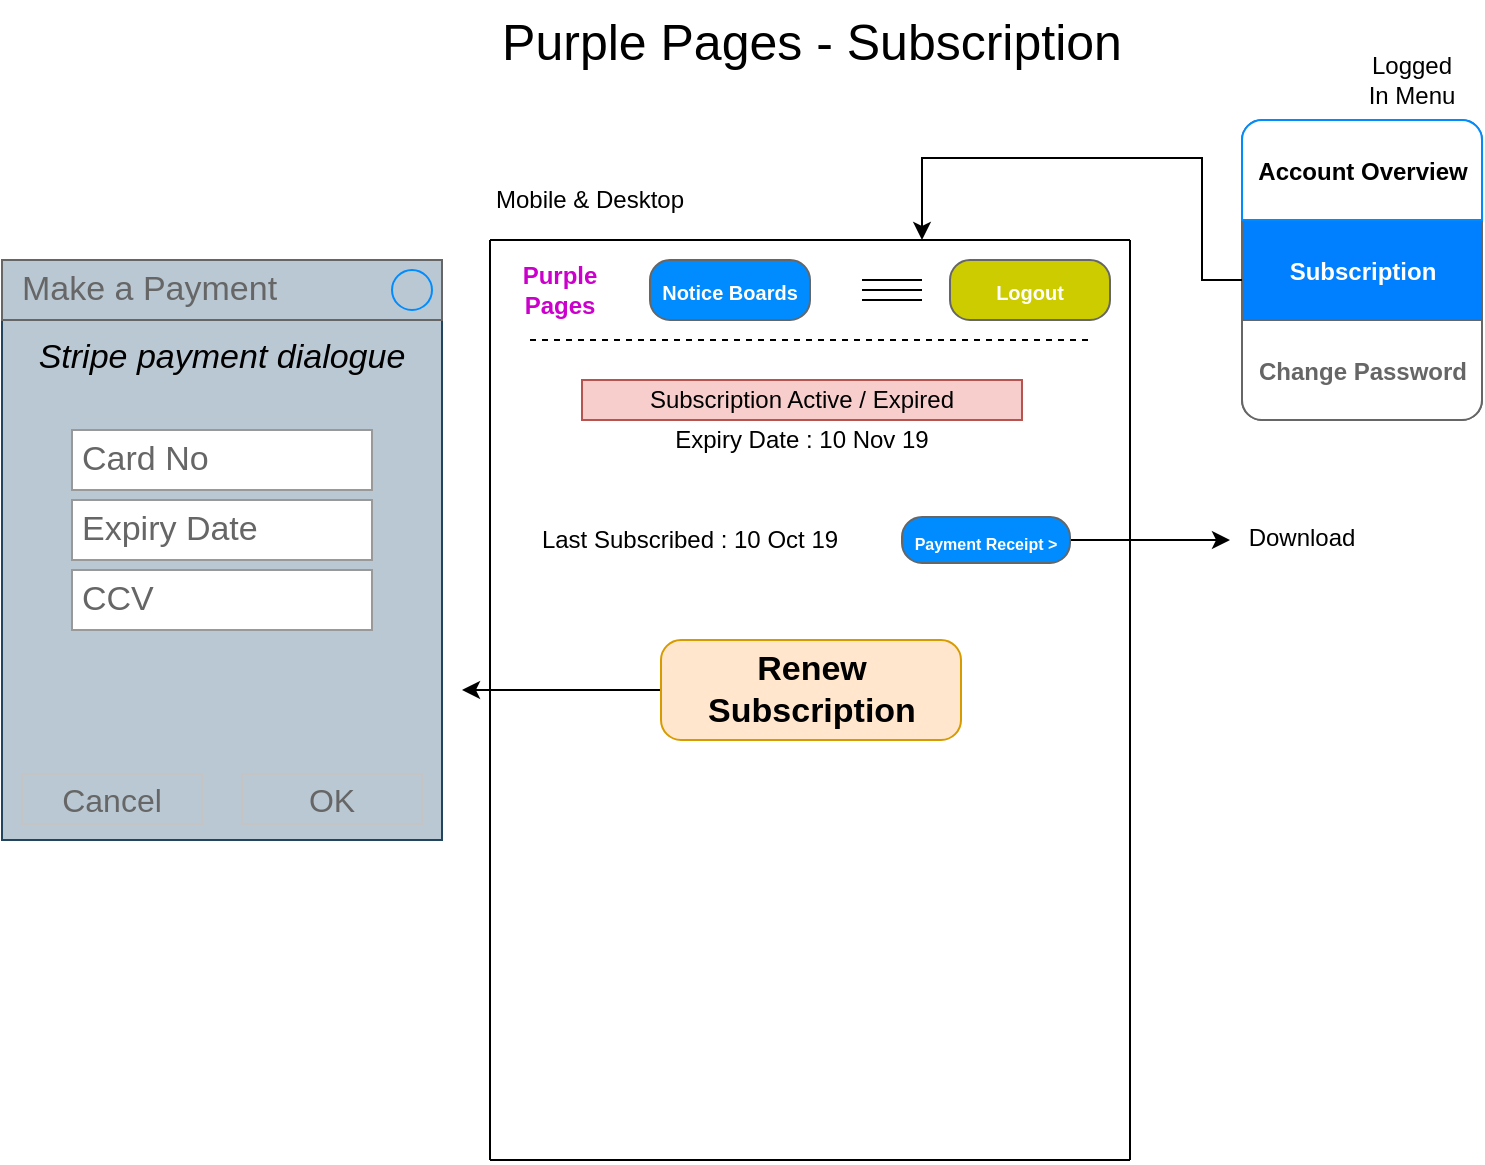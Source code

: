 <mxfile version="12.1.0" type="device" pages="1"><diagram id="4r0fBzSc8f4pYXhXA40c" name="Page-1"><mxGraphModel dx="971" dy="482" grid="1" gridSize="10" guides="1" tooltips="1" connect="1" arrows="1" fold="1" page="1" pageScale="1" pageWidth="850" pageHeight="1100" math="0" shadow="0"><root><mxCell id="0"/><mxCell id="1" parent="0"/><mxCell id="d-PyySIdQM4EPSaNK-hC-1" value="Purple Pages - Subscription" style="text;html=1;strokeColor=none;fillColor=none;align=center;verticalAlign=middle;whiteSpace=wrap;rounded=0;fontSize=25;" parent="1" vertex="1"><mxGeometry x="110" y="20" width="630" height="40" as="geometry"/></mxCell><mxCell id="d-PyySIdQM4EPSaNK-hC-2" value="" style="endArrow=none;html=1;" parent="1" edge="1"><mxGeometry width="50" height="50" relative="1" as="geometry"><mxPoint x="264" y="140" as="sourcePoint"/><mxPoint x="584" y="140" as="targetPoint"/></mxGeometry></mxCell><mxCell id="d-PyySIdQM4EPSaNK-hC-3" value="" style="endArrow=none;html=1;" parent="1" edge="1"><mxGeometry width="50" height="50" relative="1" as="geometry"><mxPoint x="264" y="600" as="sourcePoint"/><mxPoint x="264" y="140" as="targetPoint"/></mxGeometry></mxCell><mxCell id="d-PyySIdQM4EPSaNK-hC-4" value="" style="endArrow=none;html=1;" parent="1" edge="1"><mxGeometry width="50" height="50" relative="1" as="geometry"><mxPoint x="584" y="600" as="sourcePoint"/><mxPoint x="584" y="140" as="targetPoint"/></mxGeometry></mxCell><mxCell id="d-PyySIdQM4EPSaNK-hC-5" value="&lt;b&gt;&lt;font color=&quot;#cc00cc&quot;&gt;Purple&lt;br&gt;Pages&lt;/font&gt;&lt;/b&gt;" style="text;html=1;strokeColor=none;fillColor=none;align=center;verticalAlign=middle;whiteSpace=wrap;rounded=0;" parent="1" vertex="1"><mxGeometry x="274" y="150" width="50" height="30" as="geometry"/></mxCell><mxCell id="d-PyySIdQM4EPSaNK-hC-6" value="&lt;font style=&quot;font-size: 10px&quot;&gt;Notice Boards&lt;/font&gt;" style="strokeWidth=1;shadow=0;dashed=0;align=center;html=1;shape=mxgraph.mockup.buttons.button;strokeColor=#666666;fontColor=#ffffff;mainText=;buttonStyle=round;fontSize=17;fontStyle=1;fillColor=#008cff;whiteSpace=wrap;" parent="1" vertex="1"><mxGeometry x="344" y="150" width="80" height="30" as="geometry"/></mxCell><mxCell id="d-PyySIdQM4EPSaNK-hC-7" value="&lt;span style=&quot;font-size: 10px&quot;&gt;Logout&lt;/span&gt;" style="strokeWidth=1;shadow=0;dashed=0;align=center;html=1;shape=mxgraph.mockup.buttons.button;strokeColor=#666666;fontColor=#ffffff;mainText=;buttonStyle=round;fontSize=17;fontStyle=1;fillColor=#CCCC00;whiteSpace=wrap;" parent="1" vertex="1"><mxGeometry x="494" y="150" width="80" height="30" as="geometry"/></mxCell><mxCell id="d-PyySIdQM4EPSaNK-hC-14" value="" style="endArrow=none;dashed=1;html=1;" parent="1" edge="1"><mxGeometry width="50" height="50" relative="1" as="geometry"><mxPoint x="284" y="190" as="sourcePoint"/><mxPoint x="564" y="190" as="targetPoint"/></mxGeometry></mxCell><mxCell id="d-PyySIdQM4EPSaNK-hC-33" value="" style="endArrow=none;html=1;" parent="1" edge="1"><mxGeometry width="50" height="50" relative="1" as="geometry"><mxPoint x="264" y="600" as="sourcePoint"/><mxPoint x="584" y="600" as="targetPoint"/></mxGeometry></mxCell><mxCell id="d-PyySIdQM4EPSaNK-hC-34" value="Mobile &amp;amp; Desktop" style="text;html=1;strokeColor=none;fillColor=none;align=center;verticalAlign=middle;whiteSpace=wrap;rounded=0;" parent="1" vertex="1"><mxGeometry x="264" y="110" width="100" height="20" as="geometry"/></mxCell><mxCell id="-mv9Tmi8zgAod3EZ3BMS-1" value="" style="endArrow=none;html=1;" parent="1" edge="1"><mxGeometry width="50" height="50" relative="1" as="geometry"><mxPoint x="450" y="160" as="sourcePoint"/><mxPoint x="480" y="160" as="targetPoint"/></mxGeometry></mxCell><mxCell id="-mv9Tmi8zgAod3EZ3BMS-2" value="" style="endArrow=none;html=1;" parent="1" edge="1"><mxGeometry width="50" height="50" relative="1" as="geometry"><mxPoint x="450" y="165" as="sourcePoint"/><mxPoint x="480" y="165" as="targetPoint"/></mxGeometry></mxCell><mxCell id="-mv9Tmi8zgAod3EZ3BMS-3" value="" style="endArrow=none;html=1;" parent="1" edge="1"><mxGeometry width="50" height="50" relative="1" as="geometry"><mxPoint x="450" y="170" as="sourcePoint"/><mxPoint x="480" y="170" as="targetPoint"/></mxGeometry></mxCell><mxCell id="-mv9Tmi8zgAod3EZ3BMS-5" value="" style="strokeWidth=1;shadow=0;dashed=0;align=center;html=1;shape=mxgraph.mockup.rrect;rSize=10;fillColor=#ffffff;strokeColor=#666666;" parent="1" vertex="1"><mxGeometry x="640" y="80" width="120" height="150" as="geometry"/></mxCell><mxCell id="-mv9Tmi8zgAod3EZ3BMS-6" value="&lt;font style=&quot;font-size: 12px&quot;&gt;Subscription&lt;/font&gt;" style="strokeColor=inherit;fillColor=#007FFF;gradientColor=inherit;strokeWidth=1;shadow=0;dashed=0;align=center;html=1;shape=mxgraph.mockup.rrect;rSize=0;fontSize=17;fontColor=#FFFFFF;fontStyle=1;resizeWidth=1;" parent="-mv9Tmi8zgAod3EZ3BMS-5" vertex="1"><mxGeometry width="120" height="50" relative="1" as="geometry"><mxPoint y="50" as="offset"/></mxGeometry></mxCell><mxCell id="-mv9Tmi8zgAod3EZ3BMS-8" value="&lt;font style=&quot;font-size: 12px&quot;&gt;Change Password&lt;/font&gt;" style="strokeColor=inherit;fillColor=inherit;gradientColor=inherit;strokeWidth=1;shadow=0;dashed=0;align=center;html=1;shape=mxgraph.mockup.bottomButton;rSize=10;fontSize=17;fontColor=#666666;fontStyle=1;resizeWidth=1;" parent="-mv9Tmi8zgAod3EZ3BMS-5" vertex="1"><mxGeometry y="1" width="120" height="50" relative="1" as="geometry"><mxPoint y="-50" as="offset"/></mxGeometry></mxCell><mxCell id="-mv9Tmi8zgAod3EZ3BMS-9" value="&lt;font style=&quot;font-size: 12px&quot;&gt;Account Overview&lt;/font&gt;" style="strokeWidth=1;shadow=0;dashed=0;align=center;html=1;shape=mxgraph.mockup.topButton;rSize=10;fontSize=17;fontColor=#000000;fontStyle=1;fillColor=#FFFFFF;strokeColor=#008cff;resizeWidth=1;" parent="-mv9Tmi8zgAod3EZ3BMS-5" vertex="1"><mxGeometry width="120" height="50" relative="1" as="geometry"/></mxCell><mxCell id="-mv9Tmi8zgAod3EZ3BMS-12" style="edgeStyle=orthogonalEdgeStyle;rounded=0;orthogonalLoop=1;jettySize=auto;html=1;exitX=0;exitY=0.6;exitDx=0;exitDy=0;exitPerimeter=0;" parent="-mv9Tmi8zgAod3EZ3BMS-5" source="-mv9Tmi8zgAod3EZ3BMS-6" edge="1"><mxGeometry relative="1" as="geometry"><mxPoint x="-160" y="60" as="targetPoint"/><Array as="points"><mxPoint x="-20" y="80"/><mxPoint x="-20" y="19"/><mxPoint x="-160" y="19"/></Array></mxGeometry></mxCell><mxCell id="-mv9Tmi8zgAod3EZ3BMS-13" value="Logged In Menu" style="text;html=1;strokeColor=none;fillColor=none;align=center;verticalAlign=middle;whiteSpace=wrap;rounded=0;" parent="1" vertex="1"><mxGeometry x="700" y="50" width="50" height="20" as="geometry"/></mxCell><mxCell id="fX_OhraxUg-Cxt6EL6UG-1" value="Subscription Active / Expired" style="text;html=1;strokeColor=#b85450;fillColor=#f8cecc;align=center;verticalAlign=middle;whiteSpace=wrap;rounded=0;" vertex="1" parent="1"><mxGeometry x="310" y="210" width="220" height="20" as="geometry"/></mxCell><mxCell id="fX_OhraxUg-Cxt6EL6UG-2" value="Expiry Date : 10 Nov 19" style="text;html=1;strokeColor=none;fillColor=none;align=center;verticalAlign=middle;whiteSpace=wrap;rounded=0;" vertex="1" parent="1"><mxGeometry x="347" y="230" width="146" height="20" as="geometry"/></mxCell><mxCell id="fX_OhraxUg-Cxt6EL6UG-3" value="Last Subscribed : 10 Oct 19" style="text;html=1;strokeColor=none;fillColor=none;align=center;verticalAlign=middle;whiteSpace=wrap;rounded=0;" vertex="1" parent="1"><mxGeometry x="281" y="280" width="166" height="20" as="geometry"/></mxCell><mxCell id="fX_OhraxUg-Cxt6EL6UG-31" value="" style="edgeStyle=orthogonalEdgeStyle;rounded=0;orthogonalLoop=1;jettySize=auto;html=1;" edge="1" parent="1" source="fX_OhraxUg-Cxt6EL6UG-7"><mxGeometry relative="1" as="geometry"><mxPoint x="634" y="290.0" as="targetPoint"/></mxGeometry></mxCell><mxCell id="fX_OhraxUg-Cxt6EL6UG-7" value="&lt;font style=&quot;font-size: 8px&quot;&gt;Payment Receipt &amp;gt;&lt;/font&gt;" style="strokeWidth=1;shadow=0;dashed=0;align=center;html=1;shape=mxgraph.mockup.buttons.button;strokeColor=#666666;fontColor=#ffffff;mainText=;buttonStyle=round;fontSize=17;fontStyle=1;fillColor=#008cff;whiteSpace=wrap;" vertex="1" parent="1"><mxGeometry x="470" y="278.5" width="84" height="23" as="geometry"/></mxCell><mxCell id="fX_OhraxUg-Cxt6EL6UG-14" style="edgeStyle=orthogonalEdgeStyle;rounded=0;orthogonalLoop=1;jettySize=auto;html=1;" edge="1" parent="1" source="fX_OhraxUg-Cxt6EL6UG-8"><mxGeometry relative="1" as="geometry"><mxPoint x="250" y="365.0" as="targetPoint"/></mxGeometry></mxCell><mxCell id="fX_OhraxUg-Cxt6EL6UG-8" value="Renew Subscription" style="strokeWidth=1;shadow=0;dashed=0;align=center;html=1;shape=mxgraph.mockup.buttons.button;strokeColor=#d79b00;mainText=;buttonStyle=round;fontSize=17;fontStyle=1;fillColor=#ffe6cc;whiteSpace=wrap;" vertex="1" parent="1"><mxGeometry x="349.5" y="340" width="150" height="50" as="geometry"/></mxCell><mxCell id="fX_OhraxUg-Cxt6EL6UG-9" value="&lt;i&gt;Stripe payment dialogue&lt;/i&gt;" style="strokeWidth=1;shadow=0;dashed=0;align=center;html=1;shape=mxgraph.mockup.containers.rrect;rSize=0;strokeColor=#23445d;fontSize=17;verticalAlign=top;whiteSpace=wrap;fillColor=#bac8d3;spacingTop=32;" vertex="1" parent="1"><mxGeometry x="20" y="150" width="220" height="290" as="geometry"/></mxCell><mxCell id="fX_OhraxUg-Cxt6EL6UG-10" value="Make a Payment" style="strokeWidth=1;shadow=0;dashed=0;align=center;html=1;shape=mxgraph.mockup.containers.rrect;rSize=0;fontSize=17;fontColor=#666666;strokeColor=#666666;align=left;spacingLeft=8;fillColor=none;resizeWidth=1;" vertex="1" parent="fX_OhraxUg-Cxt6EL6UG-9"><mxGeometry width="220" height="30" relative="1" as="geometry"/></mxCell><mxCell id="fX_OhraxUg-Cxt6EL6UG-11" value="" style="shape=ellipse;strokeColor=#008cff;resizable=0;fillColor=none;html=1;" vertex="1" parent="fX_OhraxUg-Cxt6EL6UG-10"><mxGeometry x="1" y="0.5" width="20" height="20" relative="1" as="geometry"><mxPoint x="-25" y="-10" as="offset"/></mxGeometry></mxCell><mxCell id="fX_OhraxUg-Cxt6EL6UG-12" value="Cancel" style="strokeWidth=1;shadow=0;dashed=0;align=center;html=1;shape=mxgraph.mockup.containers.rrect;rSize=0;fontSize=16;fontColor=#666666;strokeColor=#c4c4c4;whiteSpace=wrap;fillColor=none;" vertex="1" parent="fX_OhraxUg-Cxt6EL6UG-9"><mxGeometry x="0.25" y="1" width="90" height="25" relative="1" as="geometry"><mxPoint x="-45" y="-33" as="offset"/></mxGeometry></mxCell><mxCell id="fX_OhraxUg-Cxt6EL6UG-13" value="OK" style="strokeWidth=1;shadow=0;dashed=0;align=center;html=1;shape=mxgraph.mockup.containers.rrect;rSize=0;fontSize=16;fontColor=#666666;strokeColor=#c4c4c4;whiteSpace=wrap;fillColor=none;" vertex="1" parent="fX_OhraxUg-Cxt6EL6UG-9"><mxGeometry x="0.75" y="1" width="90" height="25" relative="1" as="geometry"><mxPoint x="-45" y="-33" as="offset"/></mxGeometry></mxCell><mxCell id="fX_OhraxUg-Cxt6EL6UG-27" value="Card No" style="strokeWidth=1;shadow=0;dashed=0;align=center;html=1;shape=mxgraph.mockup.forms.pwField;strokeColor=#999999;mainText=;align=left;fillColor=#ffffff;fontColor=#666666;fontSize=17;spacingLeft=3;" vertex="1" parent="fX_OhraxUg-Cxt6EL6UG-9"><mxGeometry x="35" y="85" width="150" height="30" as="geometry"/></mxCell><mxCell id="fX_OhraxUg-Cxt6EL6UG-28" value="Expiry Date" style="strokeWidth=1;shadow=0;dashed=0;align=center;html=1;shape=mxgraph.mockup.forms.pwField;strokeColor=#999999;mainText=;align=left;fillColor=#ffffff;fontColor=#666666;fontSize=17;spacingLeft=3;" vertex="1" parent="fX_OhraxUg-Cxt6EL6UG-9"><mxGeometry x="35" y="120" width="150" height="30" as="geometry"/></mxCell><mxCell id="fX_OhraxUg-Cxt6EL6UG-29" value="CCV" style="strokeWidth=1;shadow=0;dashed=0;align=center;html=1;shape=mxgraph.mockup.forms.pwField;strokeColor=#999999;mainText=;align=left;fillColor=#ffffff;fontColor=#666666;fontSize=17;spacingLeft=3;" vertex="1" parent="fX_OhraxUg-Cxt6EL6UG-9"><mxGeometry x="35" y="155" width="150" height="30" as="geometry"/></mxCell><mxCell id="fX_OhraxUg-Cxt6EL6UG-32" value="Download" style="text;html=1;strokeColor=none;fillColor=none;align=center;verticalAlign=middle;whiteSpace=wrap;rounded=0;" vertex="1" parent="1"><mxGeometry x="650" y="278.5" width="40" height="20" as="geometry"/></mxCell></root></mxGraphModel></diagram></mxfile>